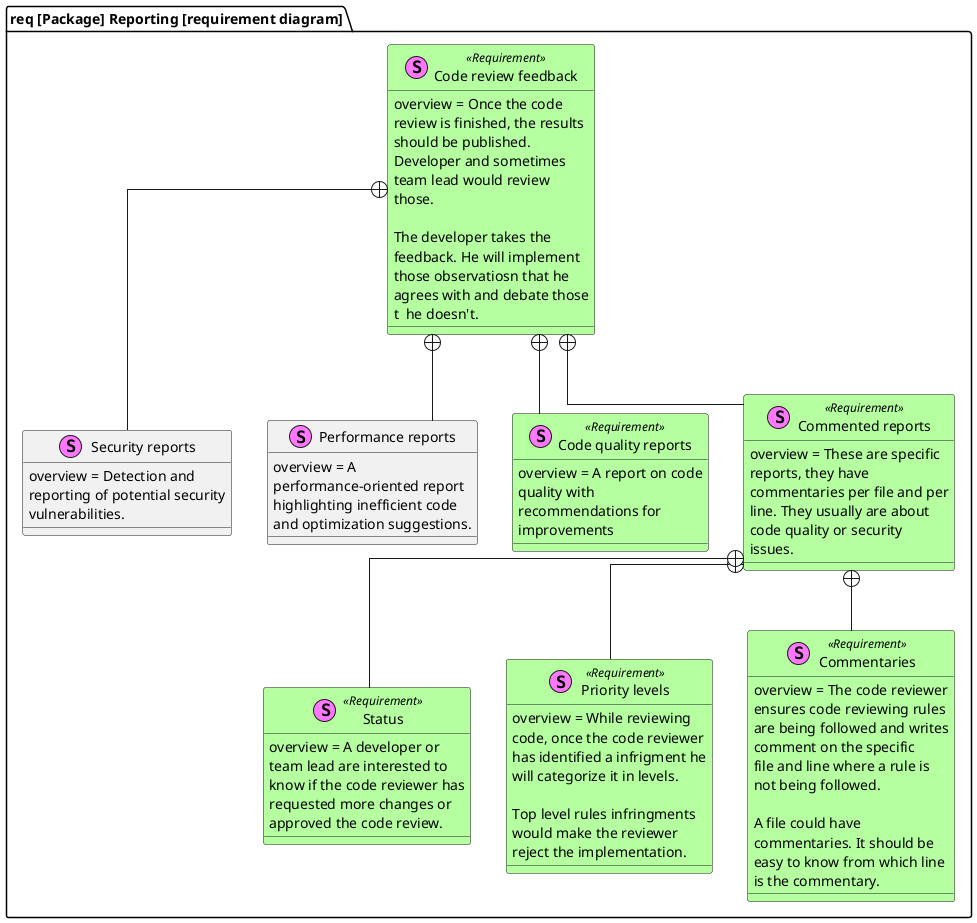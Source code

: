 @startuml
skinparam wrapwidth 200
skinparam linetype ortho
skinparam class {
    BackgroundColor<<Requirement>> #B6FFA1
}

package "req [Package] Reporting [requirement diagram]" {

    stereotype "Status" as status <<Requirement>> {
        overview = A developer or team lead are interested to know if the code reviewer has requested more changes or
        approved the code review.
    }

    stereotype "Priority levels" as levels <<Requirement>> {
        overview = While reviewing code, once the code reviewer has identified a infrigment he will categorize it in levels.

        Top level rules infringments would make the reviewer reject the implementation.
    }

    stereotype "Commentaries" as commentaries <<Requirement>> {
        overview = The code reviewer ensures code reviewing rules are being followed and writes comment on the specific
        file and line where a rule is not being followed.

        A file could have commentaries. It should be easy to know from which line is the commentary.

        'CS-005 [SP-0] : As a developer I want to have comments on my PR
    }

    stereotype "Security reports" as security {
        overview = Detection and reporting of potential security vulnerabilities.
    }

    stereotype "Performance reports" as performance {
        overview = A performance-oriented report highlighting inefficient code and optimization suggestions.
    }

    stereotype "Code quality reports" as code_quality <<Requirement>> {
        overview = A report on code quality with recommendations for improvements
    }

    stereotype "Commented reports" as commented_reports <<Requirement>> {
            overview = These are specific reports, they have commentaries per file and per line. They usually are about code quality or security issues.
    }
    commented_reports +-- commentaries
    commented_reports +-- levels
    commented_reports +-- status

    stereotype "Code review feedback" as feedback <<Requirement>> {
        overview = Once the code review is finished, the results should be published. Developer and sometimes team lead would review those.

        The developer takes the feedback. He will implement those observatiosn that he agrees with and debate those t  he doesn't.
    }
    feedback +-- performance
    feedback +-- commented_reports
    feedback +-- code_quality
    feedback +-- security

}
@enduml
    stereotype "" as <<Requirement>> {
        overview =
    }

